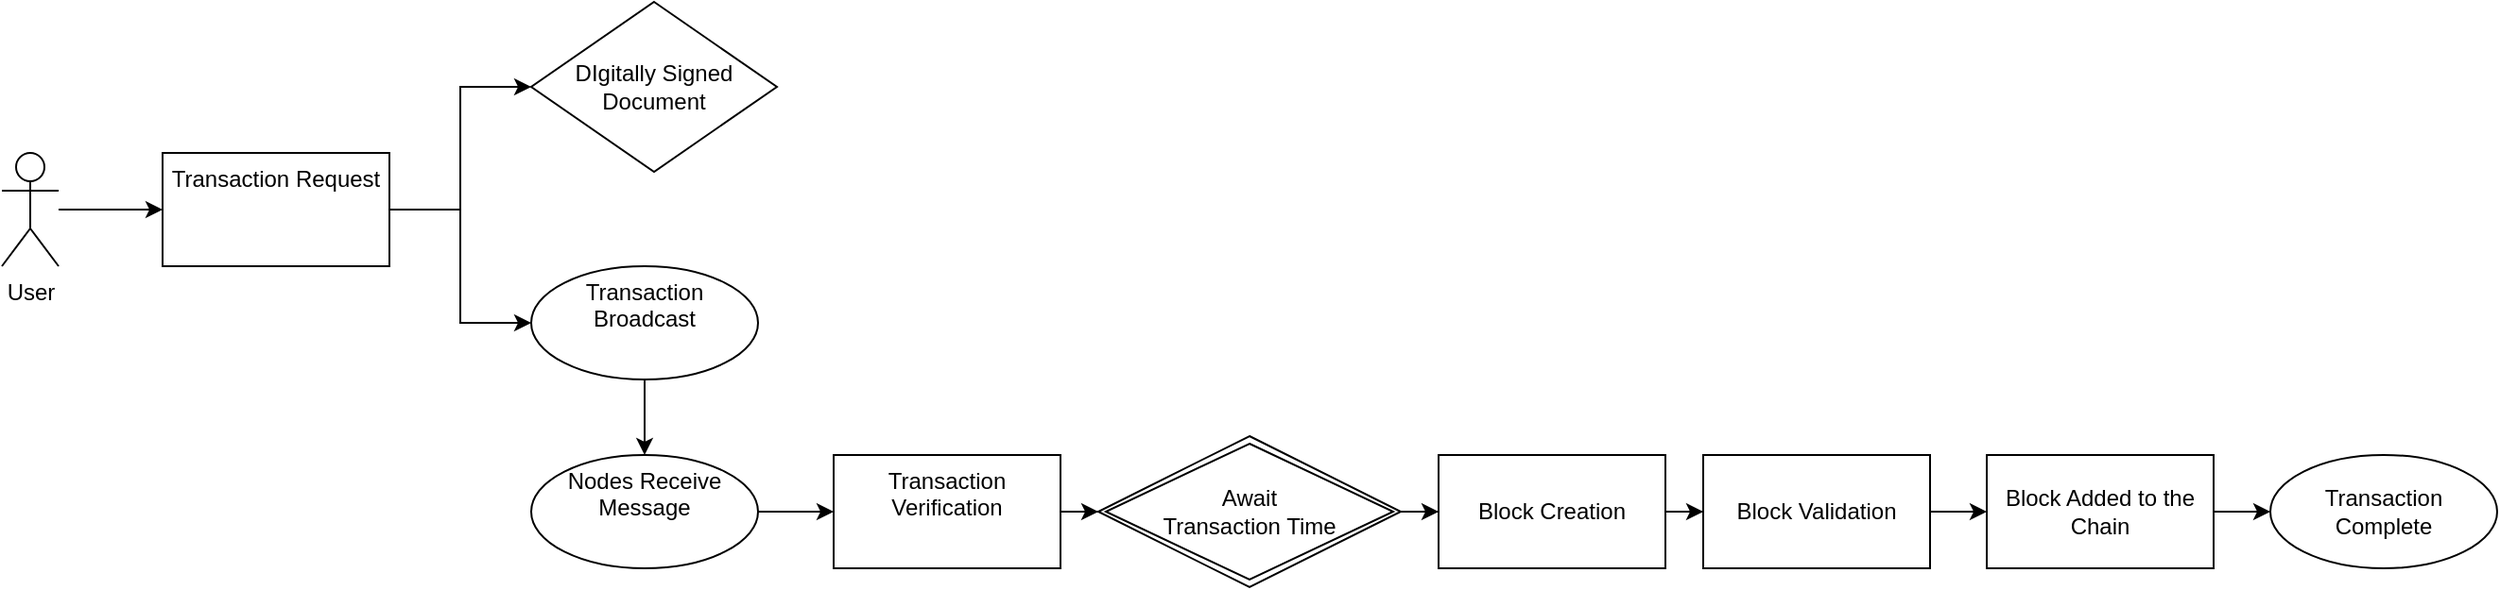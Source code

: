 <mxfile version="15.7.4" type="github">
  <diagram id="X1jKstU6HtwFh5sBtJ2j" name="Page-1">
    <mxGraphModel dx="1422" dy="794" grid="1" gridSize="10" guides="1" tooltips="1" connect="1" arrows="1" fold="1" page="1" pageScale="1" pageWidth="850" pageHeight="1100" math="0" shadow="0">
      <root>
        <mxCell id="0" />
        <mxCell id="1" parent="0" />
        <mxCell id="Tqxd-IAycwRH-xhvut5F-3" value="" style="edgeStyle=orthogonalEdgeStyle;rounded=0;orthogonalLoop=1;jettySize=auto;html=1;" parent="1" source="Tqxd-IAycwRH-xhvut5F-1" target="Tqxd-IAycwRH-xhvut5F-2" edge="1">
          <mxGeometry relative="1" as="geometry" />
        </mxCell>
        <mxCell id="Tqxd-IAycwRH-xhvut5F-1" value="User" style="shape=umlActor;verticalLabelPosition=bottom;verticalAlign=top;html=1;outlineConnect=0;" parent="1" vertex="1">
          <mxGeometry x="70" y="660" width="30" height="60" as="geometry" />
        </mxCell>
        <mxCell id="Tqxd-IAycwRH-xhvut5F-5" value="" style="edgeStyle=orthogonalEdgeStyle;rounded=0;orthogonalLoop=1;jettySize=auto;html=1;" parent="1" source="Tqxd-IAycwRH-xhvut5F-2" target="Tqxd-IAycwRH-xhvut5F-4" edge="1">
          <mxGeometry relative="1" as="geometry" />
        </mxCell>
        <mxCell id="Tqxd-IAycwRH-xhvut5F-2" value="Transaction Request" style="whiteSpace=wrap;html=1;verticalAlign=top;" parent="1" vertex="1">
          <mxGeometry x="155" y="660" width="120" height="60" as="geometry" />
        </mxCell>
        <mxCell id="Tqxd-IAycwRH-xhvut5F-9" value="" style="edgeStyle=orthogonalEdgeStyle;rounded=0;orthogonalLoop=1;jettySize=auto;html=1;" parent="1" source="Tqxd-IAycwRH-xhvut5F-4" target="Tqxd-IAycwRH-xhvut5F-8" edge="1">
          <mxGeometry relative="1" as="geometry" />
        </mxCell>
        <mxCell id="Tqxd-IAycwRH-xhvut5F-4" value="Transaction Broadcast" style="ellipse;whiteSpace=wrap;html=1;verticalAlign=top;" parent="1" vertex="1">
          <mxGeometry x="350" y="720" width="120" height="60" as="geometry" />
        </mxCell>
        <mxCell id="Tqxd-IAycwRH-xhvut5F-6" value="DIgitally Signed Document" style="rhombus;whiteSpace=wrap;html=1;" parent="1" vertex="1">
          <mxGeometry x="350" y="580" width="130" height="90" as="geometry" />
        </mxCell>
        <mxCell id="Tqxd-IAycwRH-xhvut5F-7" value="" style="edgeStyle=orthogonalEdgeStyle;rounded=0;orthogonalLoop=1;jettySize=auto;html=1;exitX=1;exitY=0.5;exitDx=0;exitDy=0;entryX=0;entryY=0.5;entryDx=0;entryDy=0;" parent="1" source="Tqxd-IAycwRH-xhvut5F-2" target="Tqxd-IAycwRH-xhvut5F-6" edge="1">
          <mxGeometry relative="1" as="geometry">
            <mxPoint x="285" y="700" as="sourcePoint" />
            <mxPoint x="360" y="760" as="targetPoint" />
          </mxGeometry>
        </mxCell>
        <mxCell id="Tqxd-IAycwRH-xhvut5F-11" value="" style="edgeStyle=orthogonalEdgeStyle;rounded=0;orthogonalLoop=1;jettySize=auto;html=1;" parent="1" source="Tqxd-IAycwRH-xhvut5F-8" target="Tqxd-IAycwRH-xhvut5F-10" edge="1">
          <mxGeometry relative="1" as="geometry" />
        </mxCell>
        <mxCell id="Tqxd-IAycwRH-xhvut5F-8" value="Nodes Receive Message" style="ellipse;whiteSpace=wrap;html=1;verticalAlign=top;" parent="1" vertex="1">
          <mxGeometry x="350" y="820" width="120" height="60" as="geometry" />
        </mxCell>
        <mxCell id="Tqxd-IAycwRH-xhvut5F-15" value="" style="edgeStyle=orthogonalEdgeStyle;rounded=0;orthogonalLoop=1;jettySize=auto;html=1;fontSize=10;entryX=0;entryY=0.5;entryDx=0;entryDy=0;" parent="1" source="Tqxd-IAycwRH-xhvut5F-10" target="Tqxd-IAycwRH-xhvut5F-16" edge="1">
          <mxGeometry relative="1" as="geometry">
            <mxPoint x="810" y="850" as="targetPoint" />
          </mxGeometry>
        </mxCell>
        <mxCell id="Tqxd-IAycwRH-xhvut5F-10" value="Transaction&lt;br&gt;Verification" style="whiteSpace=wrap;html=1;verticalAlign=top;" parent="1" vertex="1">
          <mxGeometry x="510" y="820" width="120" height="60" as="geometry" />
        </mxCell>
        <mxCell id="Tqxd-IAycwRH-xhvut5F-18" value="" style="edgeStyle=orthogonalEdgeStyle;rounded=0;orthogonalLoop=1;jettySize=auto;html=1;fontSize=12;" parent="1" source="Tqxd-IAycwRH-xhvut5F-16" target="Tqxd-IAycwRH-xhvut5F-17" edge="1">
          <mxGeometry relative="1" as="geometry" />
        </mxCell>
        <mxCell id="Tqxd-IAycwRH-xhvut5F-16" value="&lt;font style=&quot;font-size: 12px&quot;&gt;Await &lt;br&gt;Transaction Time&lt;/font&gt;" style="shape=rhombus;double=1;perimeter=rhombusPerimeter;whiteSpace=wrap;html=1;align=center;fontSize=10;" parent="1" vertex="1">
          <mxGeometry x="650" y="810" width="160" height="80" as="geometry" />
        </mxCell>
        <mxCell id="Tqxd-IAycwRH-xhvut5F-20" value="" style="edgeStyle=orthogonalEdgeStyle;rounded=0;orthogonalLoop=1;jettySize=auto;html=1;fontSize=12;" parent="1" source="Tqxd-IAycwRH-xhvut5F-17" target="Tqxd-IAycwRH-xhvut5F-19" edge="1">
          <mxGeometry relative="1" as="geometry" />
        </mxCell>
        <mxCell id="Tqxd-IAycwRH-xhvut5F-17" value="&lt;font style=&quot;font-size: 12px&quot;&gt;Block Creation&lt;/font&gt;" style="whiteSpace=wrap;html=1;fontSize=10;" parent="1" vertex="1">
          <mxGeometry x="830" y="820" width="120" height="60" as="geometry" />
        </mxCell>
        <mxCell id="Tqxd-IAycwRH-xhvut5F-22" value="" style="edgeStyle=orthogonalEdgeStyle;rounded=0;orthogonalLoop=1;jettySize=auto;html=1;fontSize=12;" parent="1" source="Tqxd-IAycwRH-xhvut5F-19" target="Tqxd-IAycwRH-xhvut5F-21" edge="1">
          <mxGeometry relative="1" as="geometry" />
        </mxCell>
        <mxCell id="Tqxd-IAycwRH-xhvut5F-19" value="&lt;font style=&quot;font-size: 12px&quot;&gt;Block Validation&lt;/font&gt;" style="whiteSpace=wrap;html=1;fontSize=10;" parent="1" vertex="1">
          <mxGeometry x="970" y="820" width="120" height="60" as="geometry" />
        </mxCell>
        <mxCell id="Tqxd-IAycwRH-xhvut5F-24" value="" style="edgeStyle=orthogonalEdgeStyle;rounded=0;orthogonalLoop=1;jettySize=auto;html=1;fontSize=12;" parent="1" source="Tqxd-IAycwRH-xhvut5F-21" target="Tqxd-IAycwRH-xhvut5F-23" edge="1">
          <mxGeometry relative="1" as="geometry" />
        </mxCell>
        <mxCell id="Tqxd-IAycwRH-xhvut5F-21" value="&lt;font style=&quot;font-size: 12px&quot;&gt;Block Added to the Chain&lt;/font&gt;" style="whiteSpace=wrap;html=1;fontSize=10;" parent="1" vertex="1">
          <mxGeometry x="1120" y="820" width="120" height="60" as="geometry" />
        </mxCell>
        <mxCell id="Tqxd-IAycwRH-xhvut5F-23" value="&lt;font style=&quot;font-size: 12px&quot;&gt;Transaction &lt;br&gt;Complete&lt;/font&gt;" style="ellipse;whiteSpace=wrap;html=1;fontSize=10;" parent="1" vertex="1">
          <mxGeometry x="1270" y="820" width="120" height="60" as="geometry" />
        </mxCell>
      </root>
    </mxGraphModel>
  </diagram>
</mxfile>
